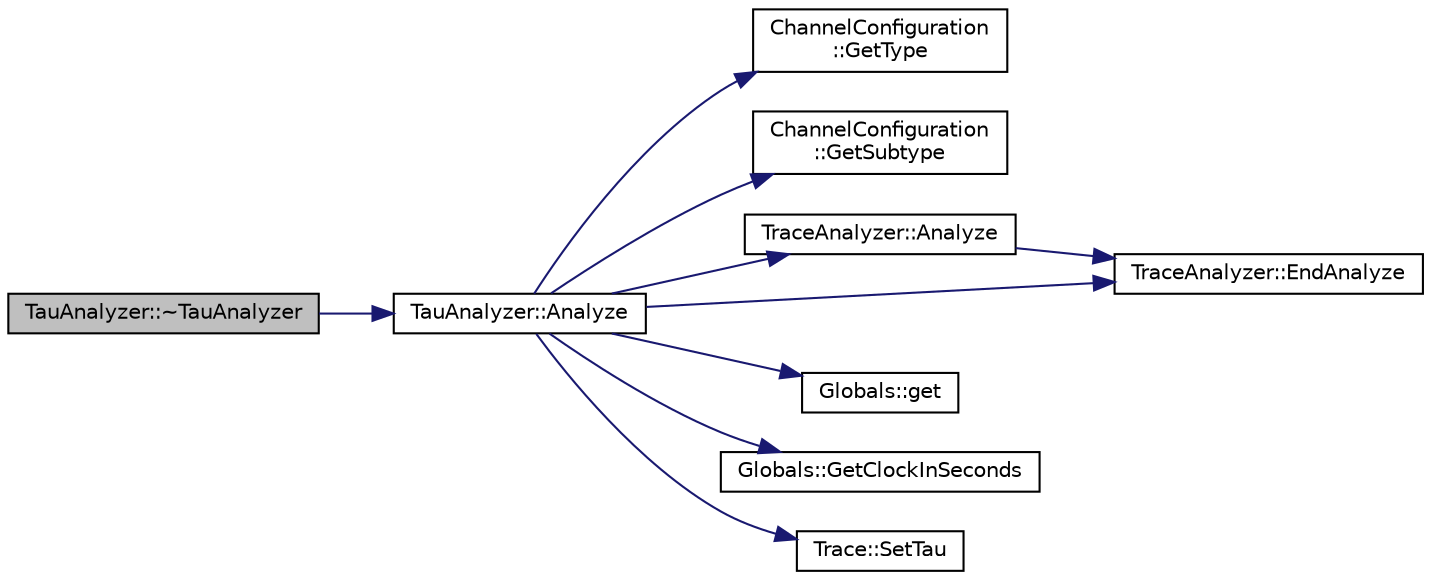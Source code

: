 digraph "TauAnalyzer::~TauAnalyzer"
{
  edge [fontname="Helvetica",fontsize="10",labelfontname="Helvetica",labelfontsize="10"];
  node [fontname="Helvetica",fontsize="10",shape=record];
  rankdir="LR";
  Node1 [label="TauAnalyzer::~TauAnalyzer",height=0.2,width=0.4,color="black", fillcolor="grey75", style="filled", fontcolor="black"];
  Node1 -> Node2 [color="midnightblue",fontsize="10",style="solid",fontname="Helvetica"];
  Node2 [label="TauAnalyzer::Analyze",height=0.2,width=0.4,color="black", fillcolor="white", style="filled",URL="$d2/d6d/class_tau_analyzer.html#a0f5dff5bca5d6c6b19f155204a68aaaa"];
  Node2 -> Node3 [color="midnightblue",fontsize="10",style="solid",fontname="Helvetica"];
  Node3 [label="ChannelConfiguration\l::GetType",height=0.2,width=0.4,color="black", fillcolor="white", style="filled",URL="$d6/d20/class_channel_configuration.html#aba4539c47063c552522bcf7c20d5bf29"];
  Node2 -> Node4 [color="midnightblue",fontsize="10",style="solid",fontname="Helvetica"];
  Node4 [label="ChannelConfiguration\l::GetSubtype",height=0.2,width=0.4,color="black", fillcolor="white", style="filled",URL="$d6/d20/class_channel_configuration.html#aaa6fcf267aebd6df6fa3df5510cfaeea"];
  Node2 -> Node5 [color="midnightblue",fontsize="10",style="solid",fontname="Helvetica"];
  Node5 [label="TraceAnalyzer::Analyze",height=0.2,width=0.4,color="black", fillcolor="white", style="filled",URL="$d2/dbc/class_trace_analyzer.html#a0915fb97c3ebe928cab17deff5e497ec"];
  Node5 -> Node6 [color="midnightblue",fontsize="10",style="solid",fontname="Helvetica"];
  Node6 [label="TraceAnalyzer::EndAnalyze",height=0.2,width=0.4,color="black", fillcolor="white", style="filled",URL="$d2/dbc/class_trace_analyzer.html#ae7ac212d764d0e394fcb323f68d23c66"];
  Node2 -> Node7 [color="midnightblue",fontsize="10",style="solid",fontname="Helvetica"];
  Node7 [label="Globals::get",height=0.2,width=0.4,color="black", fillcolor="white", style="filled",URL="$d3/daf/class_globals.html#ae66fa0173342202c96b13d71a6522512",tooltip="Instance is created upon first call. "];
  Node2 -> Node8 [color="midnightblue",fontsize="10",style="solid",fontname="Helvetica"];
  Node8 [label="Globals::GetClockInSeconds",height=0.2,width=0.4,color="black", fillcolor="white", style="filled",URL="$d3/daf/class_globals.html#a02ea3605db675e1c5504de0ff317d16b"];
  Node2 -> Node9 [color="midnightblue",fontsize="10",style="solid",fontname="Helvetica"];
  Node9 [label="Trace::SetTau",height=0.2,width=0.4,color="black", fillcolor="white", style="filled",URL="$dd/db7/class_trace.html#a9690626f8a9e609a00a7aad4c996027f"];
  Node2 -> Node6 [color="midnightblue",fontsize="10",style="solid",fontname="Helvetica"];
}
